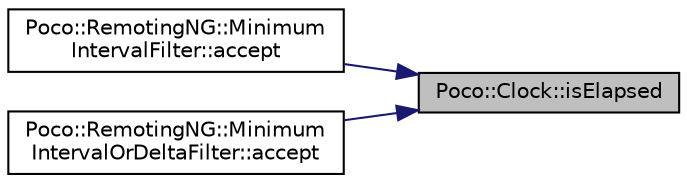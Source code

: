 digraph "Poco::Clock::isElapsed"
{
 // LATEX_PDF_SIZE
  edge [fontname="Helvetica",fontsize="10",labelfontname="Helvetica",labelfontsize="10"];
  node [fontname="Helvetica",fontsize="10",shape=record];
  rankdir="RL";
  Node1 [label="Poco::Clock::isElapsed",height=0.2,width=0.4,color="black", fillcolor="grey75", style="filled", fontcolor="black",tooltip=" "];
  Node1 -> Node2 [dir="back",color="midnightblue",fontsize="10",style="solid"];
  Node2 [label="Poco::RemotingNG::Minimum\lIntervalFilter::accept",height=0.2,width=0.4,color="black", fillcolor="white", style="filled",URL="$classPoco_1_1RemotingNG_1_1MinimumIntervalFilter.html#ac72f07734aa2f474d68075864793e221",tooltip=" "];
  Node1 -> Node3 [dir="back",color="midnightblue",fontsize="10",style="solid"];
  Node3 [label="Poco::RemotingNG::Minimum\lIntervalOrDeltaFilter::accept",height=0.2,width=0.4,color="black", fillcolor="white", style="filled",URL="$classPoco_1_1RemotingNG_1_1MinimumIntervalOrDeltaFilter.html#a3033dd5c04a6a6718dc828a7f875ad48",tooltip=" "];
}
